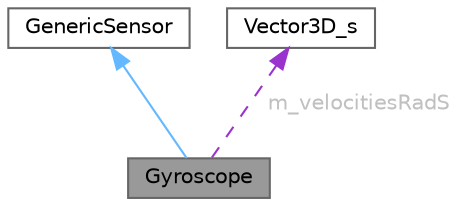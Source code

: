 digraph "Gyroscope"
{
 // LATEX_PDF_SIZE
  bgcolor="transparent";
  edge [fontname=Helvetica,fontsize=10,labelfontname=Helvetica,labelfontsize=10];
  node [fontname=Helvetica,fontsize=10,shape=box,height=0.2,width=0.4];
  Node1 [id="Node000001",label="Gyroscope",height=0.2,width=0.4,color="gray40", fillcolor="grey60", style="filled", fontcolor="black",tooltip="Generic Gyroscope."];
  Node2 -> Node1 [id="edge1_Node000001_Node000002",dir="back",color="steelblue1",style="solid",tooltip=" "];
  Node2 [id="Node000002",label="GenericSensor",height=0.2,width=0.4,color="gray40", fillcolor="white", style="filled",URL="$classGenericSensor.html",tooltip="Underlying interface to all sensors."];
  Node3 -> Node1 [id="edge2_Node000001_Node000003",dir="back",color="darkorchid3",style="dashed",tooltip=" ",label=<<TABLE CELLBORDER="0" BORDER="0"><TR><TD VALIGN="top" ALIGN="LEFT" CELLPADDING="1" CELLSPACING="0">m_velocitiesRadS</TD></TR>
</TABLE>> ,fontcolor="grey" ];
  Node3 [id="Node000003",label="Vector3D_s",height=0.2,width=0.4,color="gray40", fillcolor="white", style="filled",URL="$structVector3D__s.html",tooltip="Vector with 3 axis."];
}
